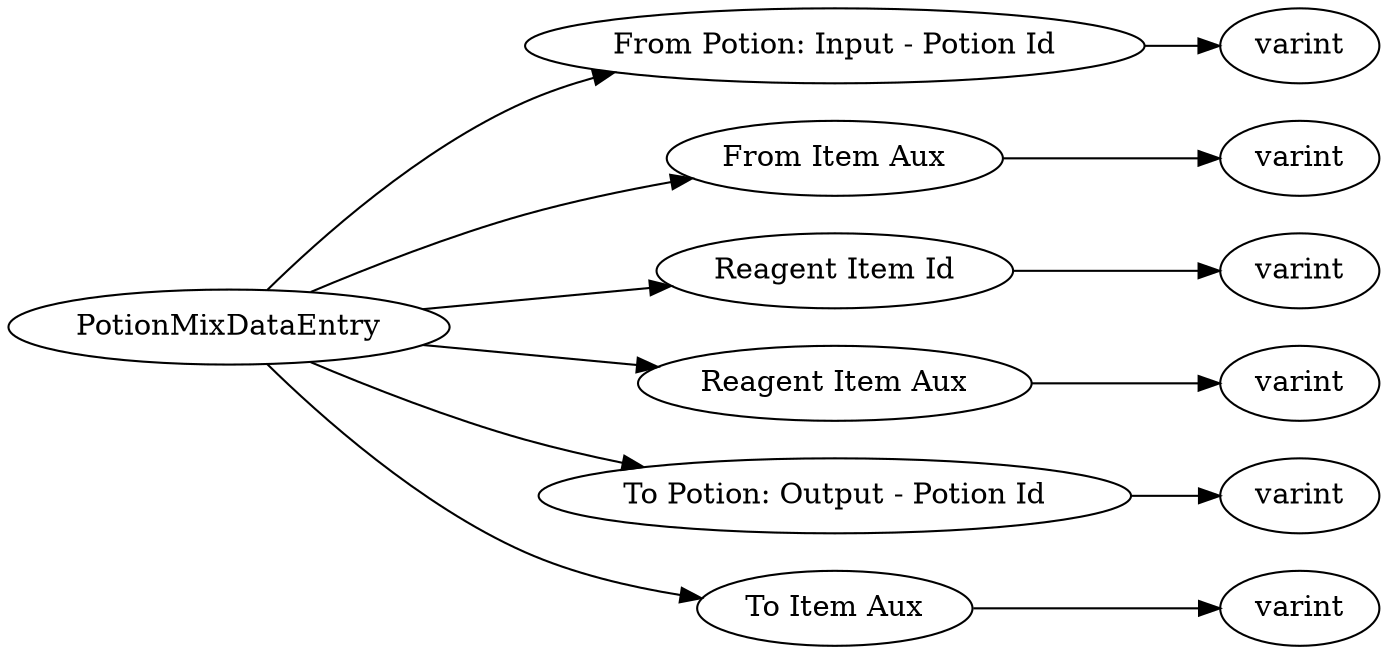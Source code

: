 digraph "PotionMixDataEntry" {
rankdir = LR
12
12 -> 13
13 -> 14
12 -> 15
15 -> 16
12 -> 17
17 -> 18
12 -> 19
19 -> 20
12 -> 21
21 -> 22
12 -> 23
23 -> 24

12 [label="PotionMixDataEntry",comment="name: \"PotionMixDataEntry\", typeName: \"\", id: 12, branchId: 0, recurseId: -1, attributes: 0, notes: \"\""];
13 [label="From Potion: Input - Potion Id",comment="name: \"From Potion: Input - Potion Id\", typeName: \"\", id: 13, branchId: 0, recurseId: -1, attributes: 0, notes: \"\""];
14 [label="varint",comment="name: \"varint\", typeName: \"\", id: 14, branchId: 0, recurseId: -1, attributes: 512, notes: \"\""];
15 [label="From Item Aux",comment="name: \"From Item Aux\", typeName: \"\", id: 15, branchId: 0, recurseId: -1, attributes: 0, notes: \"\""];
16 [label="varint",comment="name: \"varint\", typeName: \"\", id: 16, branchId: 0, recurseId: -1, attributes: 512, notes: \"\""];
17 [label="Reagent Item Id",comment="name: \"Reagent Item Id\", typeName: \"\", id: 17, branchId: 0, recurseId: -1, attributes: 0, notes: \"\""];
18 [label="varint",comment="name: \"varint\", typeName: \"\", id: 18, branchId: 0, recurseId: -1, attributes: 512, notes: \"\""];
19 [label="Reagent Item Aux",comment="name: \"Reagent Item Aux\", typeName: \"\", id: 19, branchId: 0, recurseId: -1, attributes: 0, notes: \"\""];
20 [label="varint",comment="name: \"varint\", typeName: \"\", id: 20, branchId: 0, recurseId: -1, attributes: 512, notes: \"\""];
21 [label="To Potion: Output - Potion Id",comment="name: \"To Potion: Output - Potion Id\", typeName: \"\", id: 21, branchId: 0, recurseId: -1, attributes: 0, notes: \"\""];
22 [label="varint",comment="name: \"varint\", typeName: \"\", id: 22, branchId: 0, recurseId: -1, attributes: 512, notes: \"\""];
23 [label="To Item Aux",comment="name: \"To Item Aux\", typeName: \"\", id: 23, branchId: 0, recurseId: -1, attributes: 0, notes: \"\""];
24 [label="varint",comment="name: \"varint\", typeName: \"\", id: 24, branchId: 0, recurseId: -1, attributes: 512, notes: \"\""];
{ rank = max;14;16;18;20;22;24}

}
